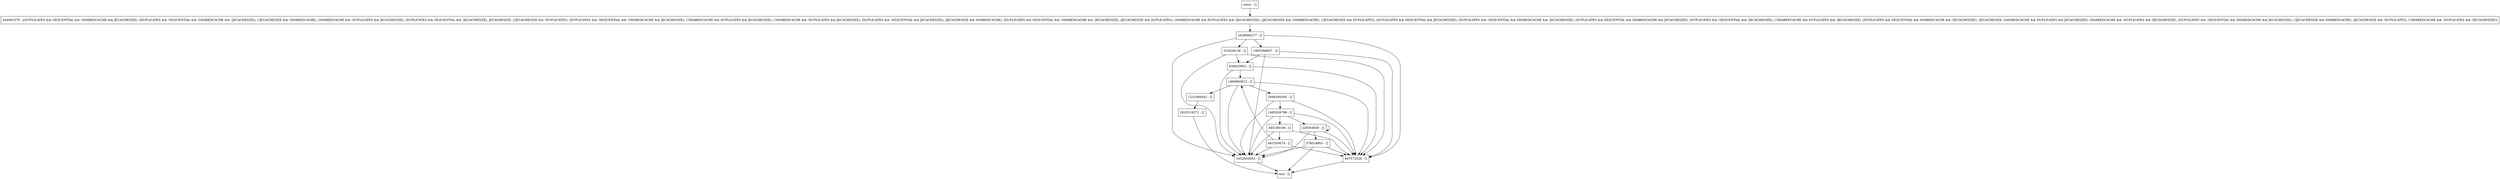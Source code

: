 digraph waitForConsumer {
node [shape=record];
1652003053 [label="1652003053 - []"];
344063379 [label="344063379 - [(DUPLICATES && SEQUENTIAL && !SHAREDCACHE && JECACHESIZE), (DUPLICATES && !SEQUENTIAL && !SHAREDCACHE && !JECACHESIZE), (!JECACHESIZE && !SHAREDCACHE), (SHAREDCACHE && !DUPLICATES && JECACHESIZE), (DUPLICATES && SEQUENTIAL && !JECACHESIZE), JECACHESIZE, (!JECACHESIZE && !DUPLICATES), (DUPLICATES && !SEQUENTIAL && !SHAREDCACHE && JECACHESIZE), (!SHAREDCACHE && DUPLICATES && JECACHESIZE), (!SHAREDCACHE && !DUPLICATES && JECACHESIZE), (DUPLICATES && !SEQUENTIAL && JECACHESIZE), (JECACHESIZE && SHAREDCACHE), (DUPLICATES && SEQUENTIAL && !SHAREDCACHE && !JECACHESIZE), (JECACHESIZE && DUPLICATES), (SHAREDCACHE && DUPLICATES && !JECACHESIZE), (JECACHESIZE && !SHAREDCACHE), (!JECACHESIZE && DUPLICATES), (DUPLICATES && SEQUENTIAL && JECACHESIZE), (DUPLICATES && !SEQUENTIAL && SHAREDCACHE && !JECACHESIZE), (DUPLICATES && SEQUENTIAL && SHAREDCACHE && JECACHESIZE), (DUPLICATES && !SEQUENTIAL && !JECACHESIZE), (!SHAREDCACHE && DUPLICATES && !JECACHESIZE), (DUPLICATES && SEQUENTIAL && SHAREDCACHE && !JECACHESIZE), !JECACHESIZE, (SHAREDCACHE && DUPLICATES && JECACHESIZE), (SHAREDCACHE && !DUPLICATES && !JECACHESIZE), (DUPLICATES && !SEQUENTIAL && SHAREDCACHE && JECACHESIZE), (!JECACHESIZE && SHAREDCACHE), (JECACHESIZE && !DUPLICATES), (!SHAREDCACHE && !DUPLICATES && !JECACHESIZE)]"];
1231066042 [label="1231066042 - []"];
1482026796 [label="1482026796 - []"];
2023519271 [label="2023519271 - []"];
585188194 [label="585188194 - []"];
2068395595 [label="2068395595 - []"];
228564630 [label="228564630 - []"];
1605396857 [label="1605396857 - []"];
entry [label="entry - []"];
exit [label="exit - []"];
310429136 [label="310429136 - []"];
1639065277 [label="1639065277 - []"];
947572526 [label="947572526 - []"];
1869860912 [label="1869860912 - []"];
376014803 [label="376014803 - []"];
836623902 [label="836623902 - []"];
661550074 [label="661550074 - []"];
entry;
exit;
1652003053 -> exit;
344063379 -> 1639065277;
1231066042 -> 2023519271;
1482026796 -> 1652003053;
1482026796 -> 947572526;
1482026796 -> 585188194;
1482026796 -> 228564630;
2023519271 -> exit;
585188194 -> 1652003053;
585188194 -> 947572526;
585188194 -> 661550074;
2068395595 -> 1652003053;
2068395595 -> 947572526;
2068395595 -> 1482026796;
228564630 -> 1652003053;
228564630 -> 947572526;
228564630 -> 376014803;
228564630 -> 228564630;
1605396857 -> 1652003053;
1605396857 -> 947572526;
1605396857 -> 836623902;
entry -> 344063379;
310429136 -> 1652003053;
310429136 -> 947572526;
310429136 -> 836623902;
1639065277 -> 1605396857;
1639065277 -> 310429136;
1639065277 -> 1652003053;
1639065277 -> 947572526;
947572526 -> exit;
1869860912 -> 1652003053;
1869860912 -> 1231066042;
1869860912 -> 947572526;
1869860912 -> 2068395595;
376014803 -> exit;
376014803 -> 1652003053;
376014803 -> 947572526;
836623902 -> 1652003053;
836623902 -> 1869860912;
836623902 -> 947572526;
661550074 -> 1652003053;
661550074 -> 1869860912;
661550074 -> 947572526;
}
